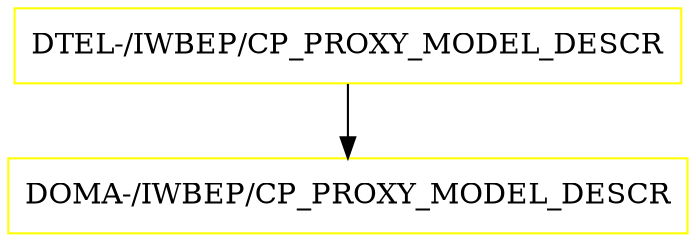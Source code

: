 digraph G {
  "DTEL-/IWBEP/CP_PROXY_MODEL_DESCR" [shape=box,color=yellow];
  "DOMA-/IWBEP/CP_PROXY_MODEL_DESCR" [shape=box,color=yellow,URL="./DOMA_%23IWBEP%23CP_PROXY_MODEL_DESCR.html"];
  "DTEL-/IWBEP/CP_PROXY_MODEL_DESCR" -> "DOMA-/IWBEP/CP_PROXY_MODEL_DESCR";
}

